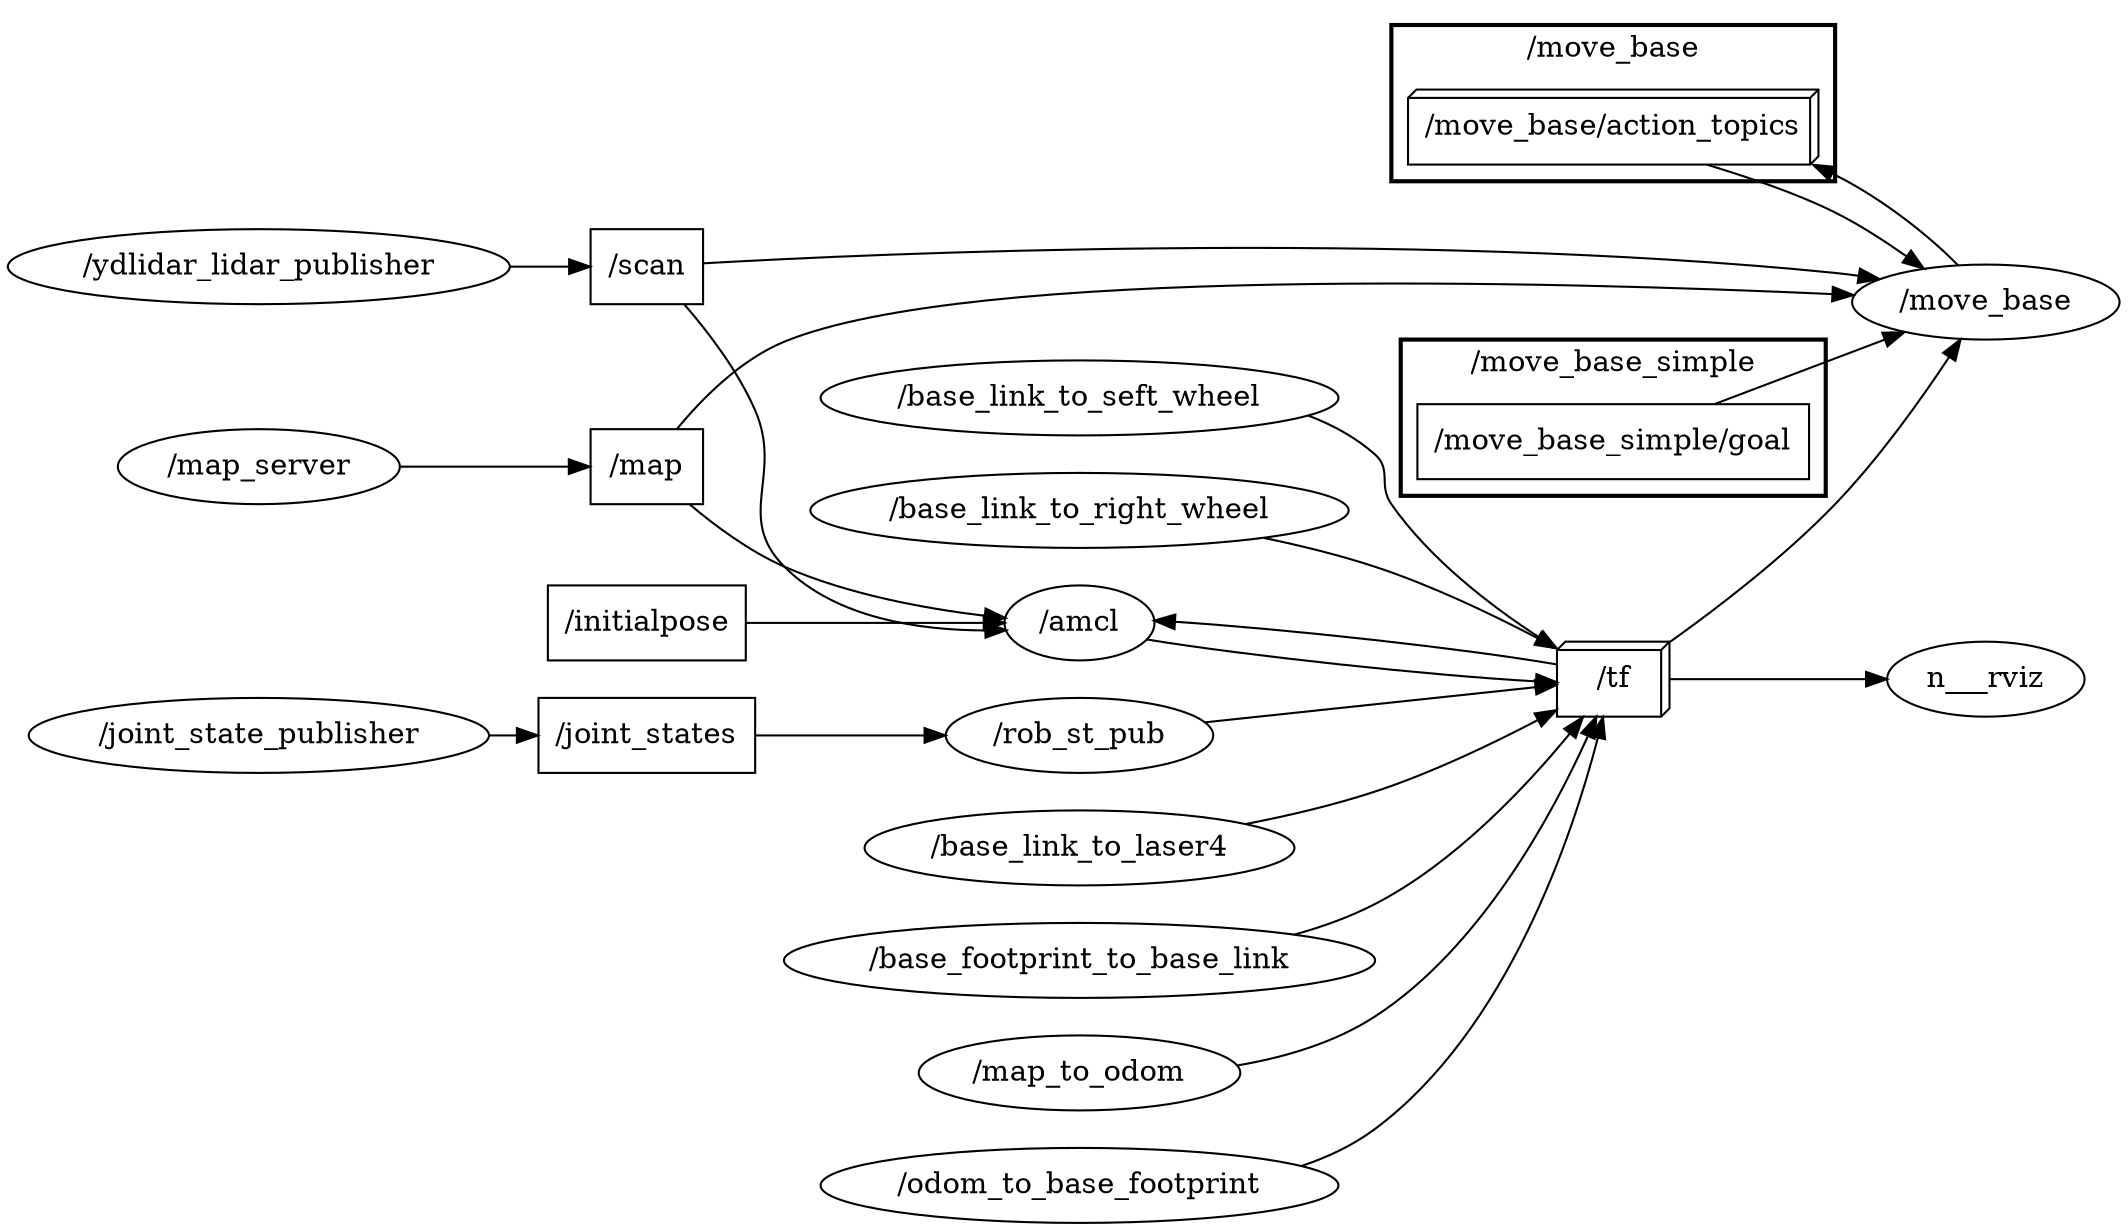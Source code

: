 digraph graphname {
	graph [bb="0,0,823.85,583",
		compound=True,
		rank=same,
		rankdir=LR,
		ranksep=0.2
	];
	node [label="\N"];
	subgraph cluster___move_base_simple {
		graph [bb="538.26,349,706.26,424",
			compound=True,
			label="/move_base_simple",
			lheight=0.21,
			lp="622.26,412.5",
			lwidth=1.51,
			rank=same,
			rankdir=LR,
			ranksep=0.2,
			style=bold
		];
		t___move_base_simple__goal		 [URL=topic_3A__move_base_simple__goal,
			height=0.5,
			label="/move_base_simple/goal",
			pos="622.26,375",
			shape=box,
			tooltip="topic:/move_base_simple/goal",
			width=2.1111];
	}
	subgraph cluster___move_base {
		graph [bb="535.26,500,709.26,575",
			compound=True,
			label="/move_base",
			lheight=0.21,
			lp="622.26,563.5",
			lwidth=0.92,
			rank=same,
			rankdir=LR,
			ranksep=0.2,
			style=bold
		];
		n_n__move_base__action_topics		 [URL=topic_3A__move_base__action_topics,
			height=0.5,
			label="/move_base/action_topics",
			pos="622.26,526",
			shape=box3d,
			tooltip="topic:/move_base/action_topics",
			width=2.1944];
	}
	n___move_base	 [URL=__move_base,
		height=0.5,
		label="/move_base",
		pos="770.56,442",
		shape=ellipse,
		tooltip="/move_base",
		width=1.4804];
	t___move_base_simple__goal -> n___move_base	 [penwidth=1,
		pos="e,738.37,427.46 662.39,393.13 683.07,402.47 708.26,413.85 729.12,423.28"];
	n_n__move_base__action_topics -> n___move_base	 [penwidth=1,
		pos="e,745.84,458.11 657.82,507.87 674.1,501.73 693.28,494.32 709.26,485 719.23,479.19 729.15,471.7 738.02,464.54"];
	t___initialpose	 [URL=topic_3A__initialpose,
		height=0.5,
		label="/initialpose",
		pos="246.08,288",
		shape=box,
		tooltip="topic:/initialpose",
		width=1.0694];
	n___amcl	 [URL=__amcl,
		height=0.5,
		label="/amcl",
		pos="414.17,288",
		shape=ellipse,
		tooltip="/amcl",
		width=0.84854];
	t___initialpose -> n___amcl	 [penwidth=1,
		pos="e,383.36,288 284.65,288 311.09,288 346.12,288 373.09,288"];
	t___joint_states	 [URL=topic_3A__joint_states,
		height=0.5,
		label="/joint_states",
		pos="246.08,234",
		shape=box,
		tooltip="topic:/joint_states",
		width=1.1389];
	n___rob_st_pub	 [URL=__rob_st_pub,
		height=0.5,
		label="/rob_st_pub",
		pos="414.17,234",
		shape=ellipse,
		tooltip="/rob_st_pub",
		width=1.4624];
	t___joint_states -> n___rob_st_pub	 [penwidth=1,
		pos="e,361.39,234 287.2,234 306.5,234 329.93,234 351.38,234"];
	t___scan	 [URL=topic_3A__scan,
		height=0.5,
		label="/scan",
		pos="246.08,459",
		shape=box,
		tooltip="topic:/scan",
		width=0.75];
	t___scan -> n___move_base	 [penwidth=1,
		pos="e,727.9,452.99 273.1,460.87 344.58,465.38 544.51,475.12 709.26,456 712.11,455.67 715.02,455.26 717.94,454.79"];
	t___scan -> n___amcl	 [penwidth=1,
		pos="e,383.56,286.75 259.28,440.87 268.42,427.45 280.16,408.39 287.08,390 299.04,358.27 277.71,339.57 301.08,315 319.53,295.61 349.19,289.06 373.51,287.26"];
	t___map	 [URL=topic_3A__map,
		height=0.5,
		label="/map",
		pos="246.08,363",
		shape=box,
		tooltip="topic:/map",
		width=0.75];
	t___map -> n___move_base	 [penwidth=1,
		pos="e,717.64,444.89 256.87,381.04 266.49,395.26 281.99,414.13 301.08,423 371.49,455.69 596.66,450.27 707.59,445.35"];
	t___map -> n___amcl	 [penwidth=1,
		pos="e,383.99,291.19 262.77,344.57 272.91,334.43 286.66,322.43 301.08,315 323.7,303.34 351.46,296.62 373.81,292.8"];
	n_n__tf	 [URL=topic_3A__tf,
		height=0.5,
		label="/tf",
		pos="622.26,261",
		shape=box3d,
		tooltip="topic:/tf",
		width=0.75];
	n_n__tf -> n___move_base	 [penwidth=1,
		pos="e,760.9,423.97 643.7,279.07 662.22,295.28 689.12,320.25 709.26,345 727.29,367.14 744.34,394.89 755.86,415.03"];
	n___rviz	 [height=0.5,
		pos="770.56,261",
		width=1.1735];
	n_n__tf -> n___rviz	 [penwidth=1,
		pos="e,728.1,261 649.46,261 668.62,261 694.88,261 718.05,261"];
	n_n__tf -> n___amcl	 [penwidth=1,
		pos="e,444.88,288.97 595.08,269.26 559.37,276.3 496.34,284.73 454.91,288.2"];
	n___move_base -> n_n__move_base__action_topics	 [penwidth=1,
		pos="e,700.22,507.91 759.95,459.74 748.39,473.59 728.91,491.54 709.26,503 709.17,503.05 709.08,503.11 708.99,503.16"];
	n___amcl -> n_n__tf	 [penwidth=1,
		pos="e,595.05,259.8 441.38,279.74 478.06,272.5 543.55,263.81 584.85,260.53"];
	n___rob_st_pub -> n_n__tf	 [penwidth=1,
		pos="e,595.26,257.5 463.49,240.4 500.85,245.25 551.37,251.8 585.3,256.2"];
	n___base_link_to_laser4	 [URL=__base_link_to_laser4,
		height=0.5,
		label="/base_link_to_laser4",
		pos="414.17,180",
		shape=ellipse,
		tooltip="/base_link_to_laser4",
		width=2.3109];
	n___base_link_to_laser4 -> n_n__tf	 [penwidth=1,
		pos="e,595.03,242.77 477.36,191.76 493.89,195.73 511.49,200.78 527.26,207 547.7,215.06 569.09,226.88 586.39,237.41"];
	n___base_footprint_to_base_link	 [URL=__base_footprint_to_base_link,
		height=0.5,
		label="/base_footprint_to_base_link",
		pos="414.17,126",
		shape=ellipse,
		tooltip="/base_footprint_to_base_link",
		width=3.1414];
	n___base_footprint_to_base_link -> n_n__tf	 [penwidth=1,
		pos="e,611.26,242.59 494.77,138.73 506.14,142.36 517.32,147.01 527.26,153 560.8,173.19 588.88,209.14 605.62,233.99"];
	n___map_to_odom	 [URL=__map_to_odom,
		height=0.5,
		label="/map_to_odom",
		pos="414.17,72",
		shape=ellipse,
		tooltip="/map_to_odom",
		width=1.8054];
	n___map_to_odom -> n_n__tf	 [penwidth=1,
		pos="e,616.94,242.94 476.16,77.567 493.94,81.497 512.5,88.069 527.26,99 573.37,133.14 600.97,196.88 613.73,233.4"];
	n___odom_to_base_footprint	 [URL=__odom_to_base_footprint,
		height=0.5,
		label="/odom_to_base_footprint",
		pos="414.17,18",
		shape=ellipse,
		tooltip="/odom_to_base_footprint",
		width=2.7803];
	n___odom_to_base_footprint -> n_n__tf	 [penwidth=1,
		pos="e,619.8,242.99 496.93,28.217 507.92,32.201 518.43,37.628 527.26,45 586.06,94.066 609.65,186.65 618.09,233.03"];
	n___base_link_to_seft_wheel	 [URL=__base_link_to_seft_wheel,
		height=0.5,
		label="/base_link_to_seft_wheel",
		pos="414.17,396",
		shape=ellipse,
		tooltip="/base_link_to_seft_wheel",
		width=2.7984];
	n___base_link_to_seft_wheel -> n_n__tf	 [penwidth=1,
		pos="e,597.72,279.2 498.71,386.07 509.19,382.02 519.08,376.5 527.26,369 535.55,361.4 529.27,354.51 535.26,345 549.63,322.2 571.46,301.15 589.66,285.82"];
	n___base_link_to_right_wheel	 [URL=__base_link_to_right_wheel,
		height=0.5,
		label="/base_link_to_right_wheel",
		pos="414.17,342",
		shape=ellipse,
		tooltip="/base_link_to_right_wheel",
		width=2.9067];
	n___base_link_to_right_wheel -> n_n__tf	 [penwidth=1,
		pos="e,595.03,279.23 484.2,328.55 498.68,324.86 513.65,320.37 527.26,315 547.7,306.94 569.09,295.12 586.39,284.59"];
	n___joint_state_publisher	 [URL=__joint_state_publisher,
		height=0.5,
		label="/joint_state_publisher",
		pos="95.542,234",
		shape=ellipse,
		tooltip="/joint_state_publisher",
		width=2.4192];
	n___joint_state_publisher -> t___joint_states	 [penwidth=1,
		pos="e,204.86,234 182.68,234 186.75,234 190.78,234 194.71,234"];
	n___map_server	 [URL=__map_server,
		height=0.5,
		label="/map_server",
		pos="95.542,363",
		shape=ellipse,
		tooltip="/map_server",
		width=1.5165];
	n___map_server -> t___map	 [penwidth=1,
		pos="e,219,363 150.32,363 169.67,363 190.98,363 208.58,363"];
	n___ydlidar_lidar_publisher	 [URL=__ydlidar_lidar_publisher,
		height=0.5,
		label="/ydlidar_lidar_publisher",
		pos="95.542,459",
		shape=ellipse,
		tooltip="/ydlidar_lidar_publisher",
		width=2.6539];
	n___ydlidar_lidar_publisher -> t___scan	 [penwidth=1,
		pos="e,218.89,459 191.31,459 197.39,459 203.27,459 208.79,459"];
}
